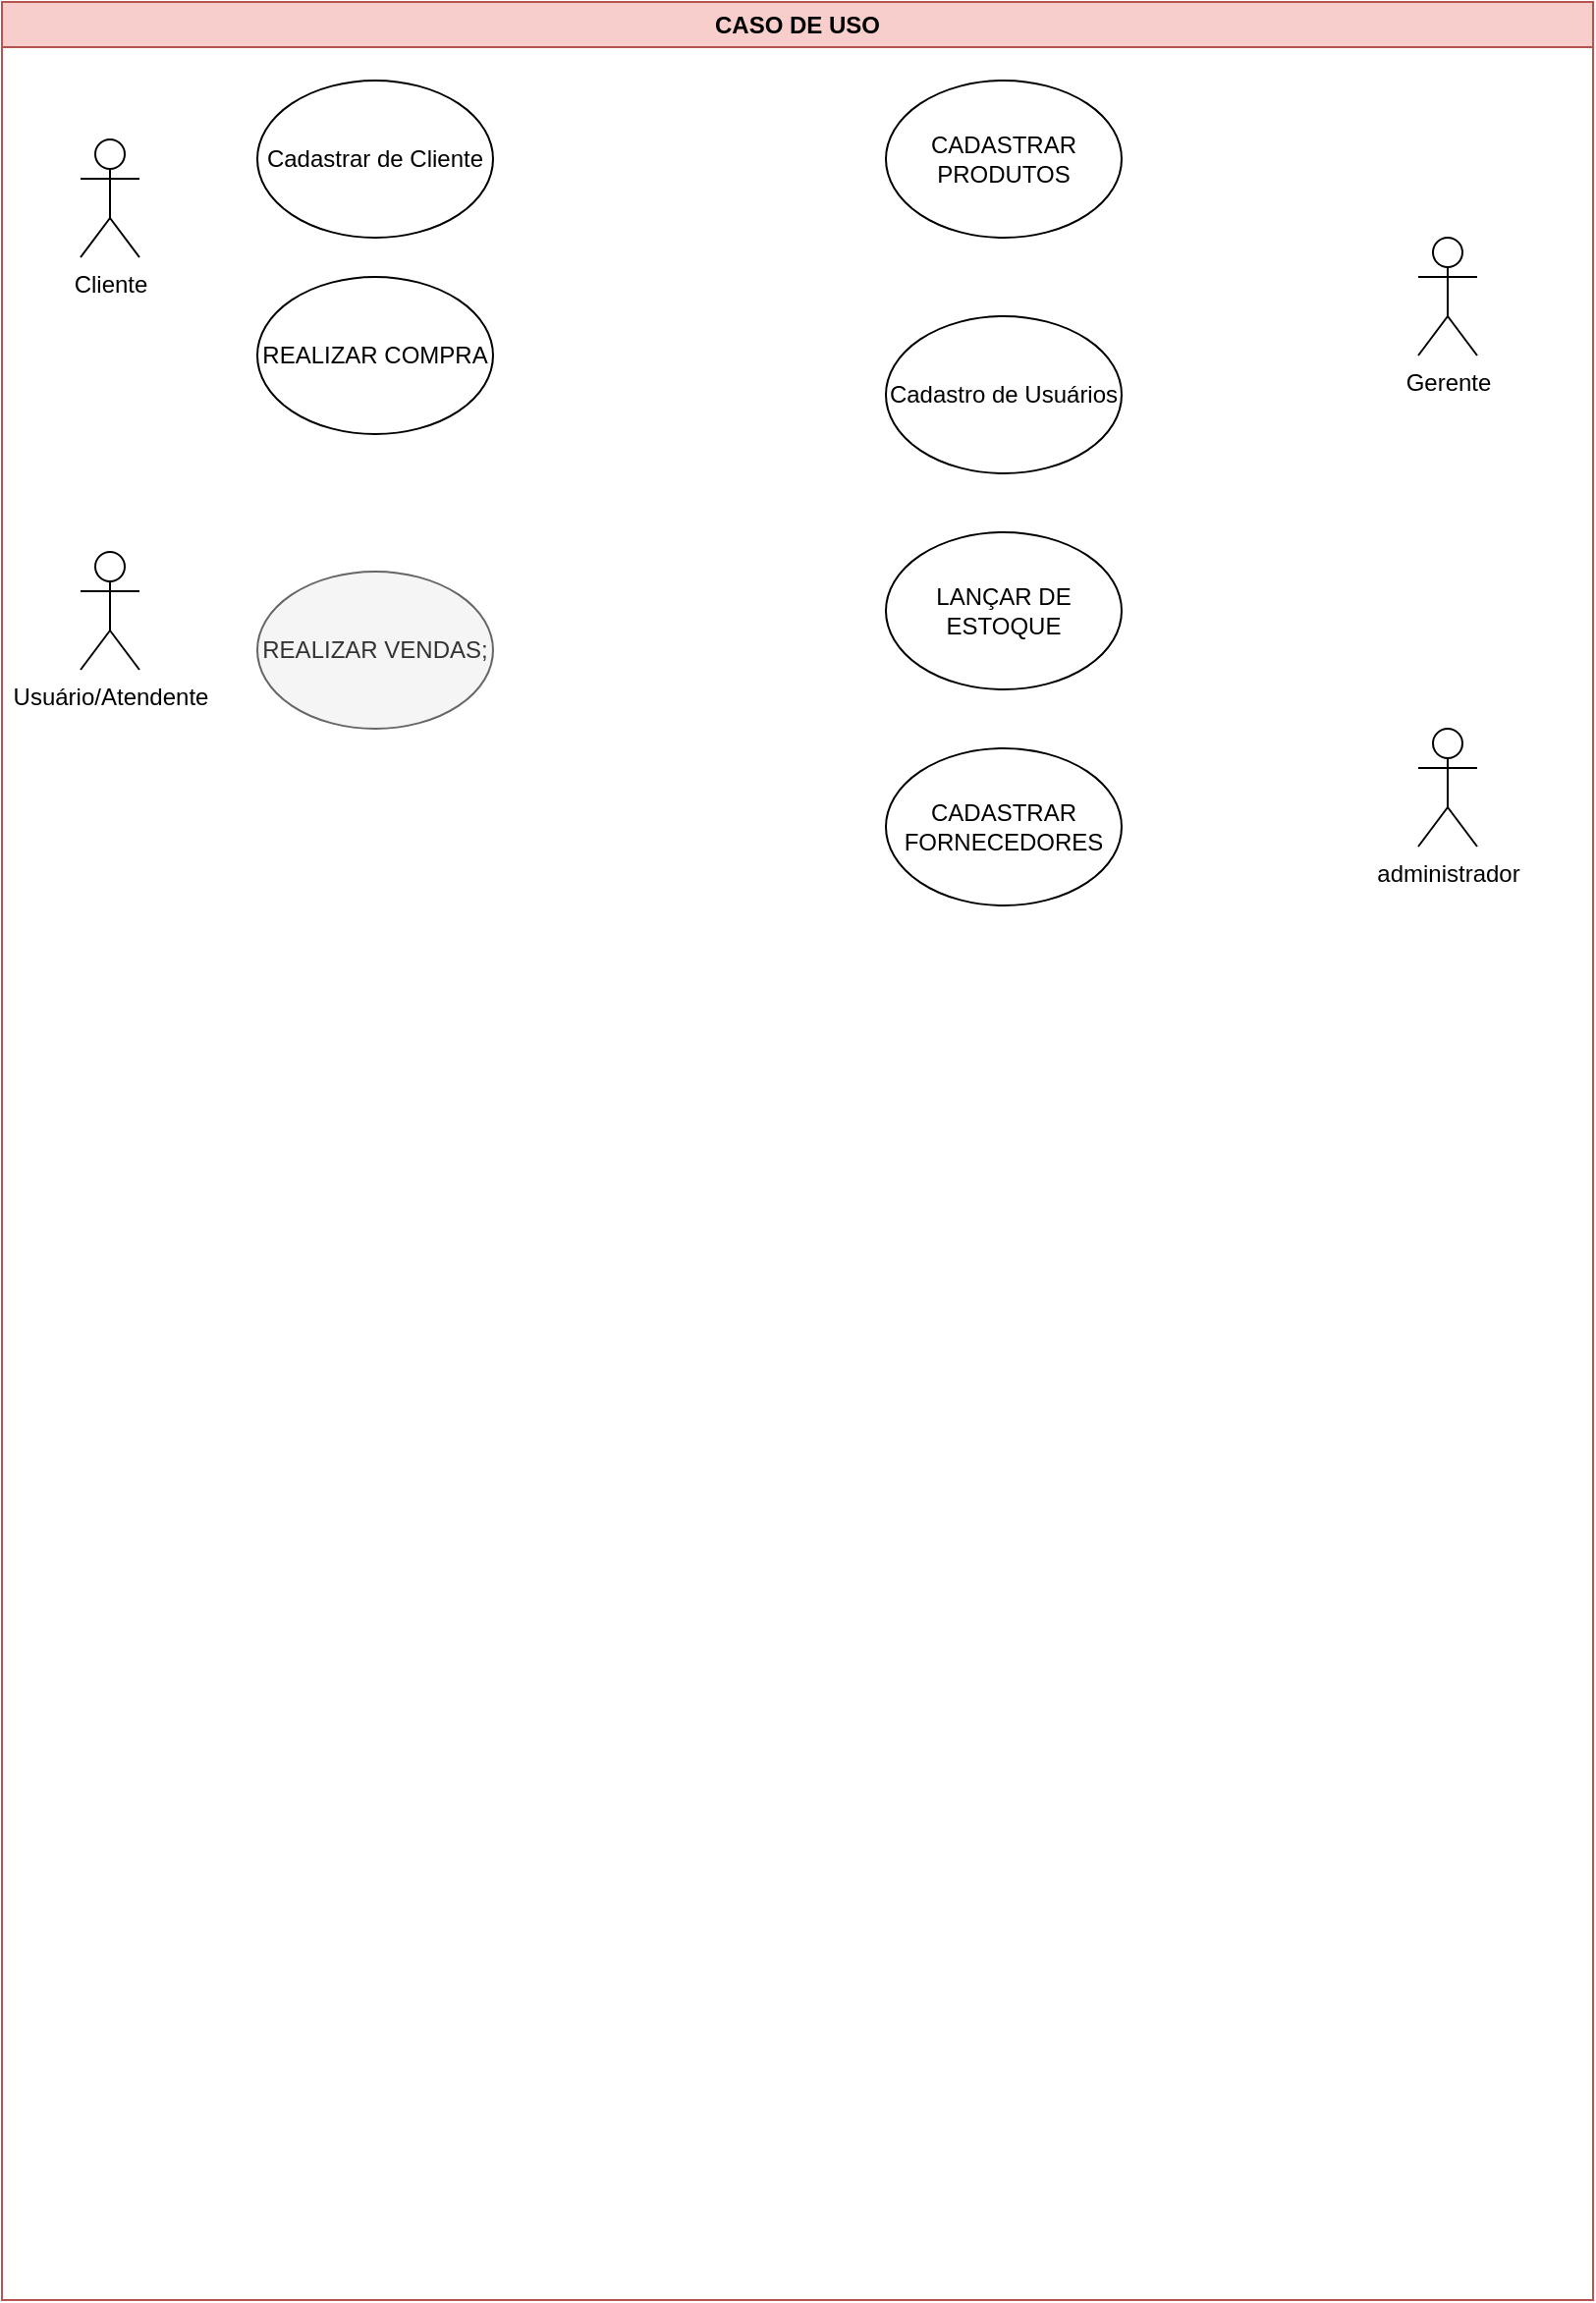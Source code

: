 <mxfile version="26.1.3">
  <diagram name="Página-1" id="tVLIGXUynHrYglQ0mXT4">
    <mxGraphModel dx="1097" dy="1732" grid="1" gridSize="10" guides="1" tooltips="1" connect="1" arrows="1" fold="1" page="1" pageScale="1" pageWidth="827" pageHeight="1169" math="0" shadow="0">
      <root>
        <mxCell id="0" />
        <mxCell id="1" parent="0" />
        <mxCell id="DCy0Q3IaEg-8kjHM9MwT-11" value="CASO DE USO" style="swimlane;whiteSpace=wrap;html=1;fillColor=#f8cecc;strokeColor=#b85450;" vertex="1" parent="1">
          <mxGeometry x="9" y="-10" width="810" height="1170" as="geometry" />
        </mxCell>
        <mxCell id="DCy0Q3IaEg-8kjHM9MwT-1" value="Cliente" style="shape=umlActor;verticalLabelPosition=bottom;verticalAlign=top;html=1;outlineConnect=0;" vertex="1" parent="DCy0Q3IaEg-8kjHM9MwT-11">
          <mxGeometry x="40" y="70" width="30" height="60" as="geometry" />
        </mxCell>
        <mxCell id="DCy0Q3IaEg-8kjHM9MwT-6" value="Cadastrar de Cliente" style="ellipse;whiteSpace=wrap;html=1;" vertex="1" parent="DCy0Q3IaEg-8kjHM9MwT-11">
          <mxGeometry x="130" y="40" width="120" height="80" as="geometry" />
        </mxCell>
        <mxCell id="DCy0Q3IaEg-8kjHM9MwT-7" value="Cadastro de Usuários" style="ellipse;whiteSpace=wrap;html=1;" vertex="1" parent="DCy0Q3IaEg-8kjHM9MwT-11">
          <mxGeometry x="450" y="160" width="120" height="80" as="geometry" />
        </mxCell>
        <mxCell id="DCy0Q3IaEg-8kjHM9MwT-12" value="CADASTRAR PRODUTOS" style="ellipse;whiteSpace=wrap;html=1;" vertex="1" parent="DCy0Q3IaEg-8kjHM9MwT-11">
          <mxGeometry x="450" y="40" width="120" height="80" as="geometry" />
        </mxCell>
        <mxCell id="DCy0Q3IaEg-8kjHM9MwT-3" value="Usuário/Atendente" style="shape=umlActor;verticalLabelPosition=bottom;verticalAlign=top;html=1;outlineConnect=0;" vertex="1" parent="DCy0Q3IaEg-8kjHM9MwT-11">
          <mxGeometry x="40" y="280" width="30" height="60" as="geometry" />
        </mxCell>
        <mxCell id="DCy0Q3IaEg-8kjHM9MwT-13" value="REALIZAR VENDAS;" style="ellipse;whiteSpace=wrap;html=1;fillColor=#f5f5f5;fontColor=#333333;strokeColor=#666666;" vertex="1" parent="DCy0Q3IaEg-8kjHM9MwT-11">
          <mxGeometry x="130" y="290" width="120" height="80" as="geometry" />
        </mxCell>
        <mxCell id="DCy0Q3IaEg-8kjHM9MwT-14" value="REALIZAR COMPRA" style="ellipse;whiteSpace=wrap;html=1;" vertex="1" parent="DCy0Q3IaEg-8kjHM9MwT-11">
          <mxGeometry x="130" y="140" width="120" height="80" as="geometry" />
        </mxCell>
        <mxCell id="DCy0Q3IaEg-8kjHM9MwT-15" value="LANÇAR DE ESTOQUE" style="ellipse;whiteSpace=wrap;html=1;" vertex="1" parent="DCy0Q3IaEg-8kjHM9MwT-11">
          <mxGeometry x="450" y="270" width="120" height="80" as="geometry" />
        </mxCell>
        <mxCell id="DCy0Q3IaEg-8kjHM9MwT-16" value="CADASTRAR FORNECEDORES" style="ellipse;whiteSpace=wrap;html=1;" vertex="1" parent="DCy0Q3IaEg-8kjHM9MwT-11">
          <mxGeometry x="450" y="380" width="120" height="80" as="geometry" />
        </mxCell>
        <mxCell id="DCy0Q3IaEg-8kjHM9MwT-2" value="Gerente" style="shape=umlActor;verticalLabelPosition=bottom;verticalAlign=top;html=1;outlineConnect=0;" vertex="1" parent="1">
          <mxGeometry x="730" y="110" width="30" height="60" as="geometry" />
        </mxCell>
        <mxCell id="DCy0Q3IaEg-8kjHM9MwT-10" value="administrador" style="shape=umlActor;verticalLabelPosition=bottom;verticalAlign=top;html=1;outlineConnect=0;" vertex="1" parent="1">
          <mxGeometry x="730" y="360" width="30" height="60" as="geometry" />
        </mxCell>
      </root>
    </mxGraphModel>
  </diagram>
</mxfile>

